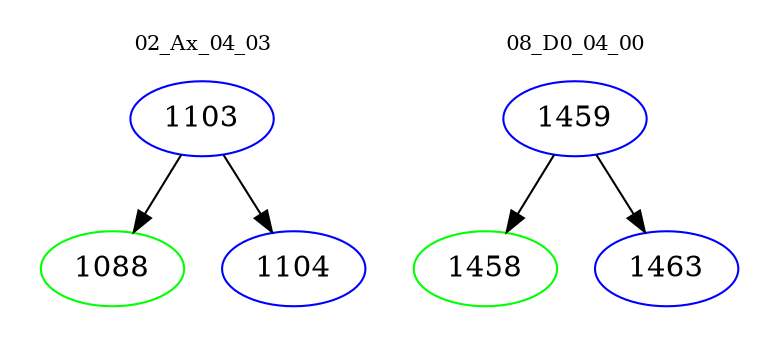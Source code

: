 digraph{
subgraph cluster_0 {
color = white
label = "02_Ax_04_03";
fontsize=10;
T0_1103 [label="1103", color="blue"]
T0_1103 -> T0_1088 [color="black"]
T0_1088 [label="1088", color="green"]
T0_1103 -> T0_1104 [color="black"]
T0_1104 [label="1104", color="blue"]
}
subgraph cluster_1 {
color = white
label = "08_D0_04_00";
fontsize=10;
T1_1459 [label="1459", color="blue"]
T1_1459 -> T1_1458 [color="black"]
T1_1458 [label="1458", color="green"]
T1_1459 -> T1_1463 [color="black"]
T1_1463 [label="1463", color="blue"]
}
}
